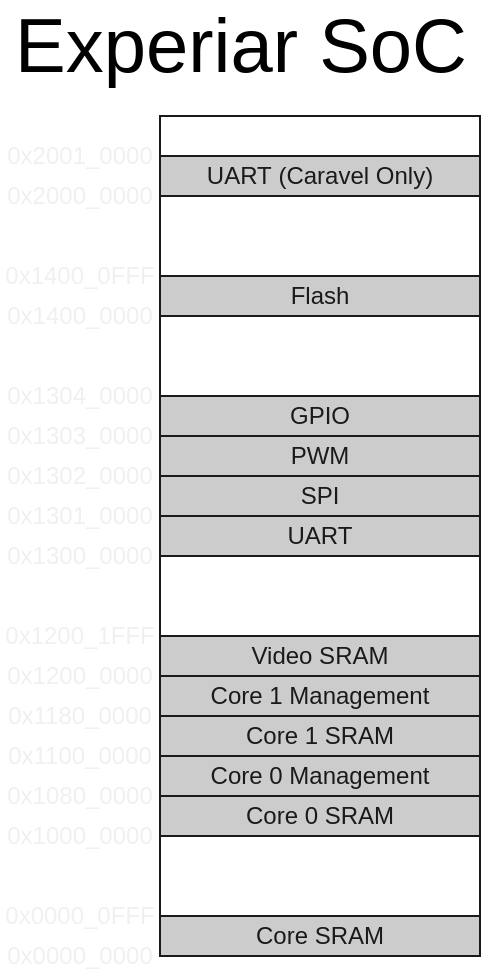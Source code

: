 <mxfile version="18.0.6" type="device"><diagram id="iUtDGY4fhe3qvQA1GORB" name="Page-1"><mxGraphModel dx="2062" dy="1225" grid="1" gridSize="10" guides="1" tooltips="1" connect="1" arrows="1" fold="1" page="1" pageScale="1" pageWidth="1600" pageHeight="900" math="0" shadow="0"><root><mxCell id="0"/><mxCell id="1" parent="0"/><mxCell id="_wGsAjU7DNXKV_CNqWeB-16" value="" style="rounded=0;whiteSpace=wrap;html=1;strokeColor=#1A1A1A;" parent="1" vertex="1"><mxGeometry x="440" y="300" width="160" height="420" as="geometry"/></mxCell><mxCell id="_wGsAjU7DNXKV_CNqWeB-17" value="&lt;font color=&quot;#1a1a1a&quot;&gt;Core SRAM&lt;/font&gt;" style="rounded=0;whiteSpace=wrap;html=1;fillColor=#CCCCCC;strokeColor=#1A1A1A;" parent="1" vertex="1"><mxGeometry x="440" y="700" width="160" height="20" as="geometry"/></mxCell><mxCell id="_wGsAjU7DNXKV_CNqWeB-19" value="&lt;font color=&quot;#1a1a1a&quot;&gt;Core 0 SRAM&lt;/font&gt;" style="rounded=0;whiteSpace=wrap;html=1;fillColor=#CCCCCC;strokeColor=#1A1A1A;" parent="1" vertex="1"><mxGeometry x="440" y="640" width="160" height="20" as="geometry"/></mxCell><mxCell id="_wGsAjU7DNXKV_CNqWeB-20" value="&lt;font color=&quot;#1a1a1a&quot;&gt;Core 0&amp;nbsp;&lt;/font&gt;&lt;span style=&quot;color: rgb(26, 26, 26);&quot;&gt;M&lt;/span&gt;&lt;span style=&quot;color: rgb(26, 26, 26);&quot;&gt;anagement&lt;/span&gt;" style="rounded=0;whiteSpace=wrap;html=1;fillColor=#CCCCCC;strokeColor=#1A1A1A;" parent="1" vertex="1"><mxGeometry x="440" y="620" width="160" height="20" as="geometry"/></mxCell><mxCell id="_wGsAjU7DNXKV_CNqWeB-21" value="&lt;font color=&quot;#1a1a1a&quot;&gt;Core 1 SRAM&lt;/font&gt;" style="rounded=0;whiteSpace=wrap;html=1;fillColor=#CCCCCC;strokeColor=#1A1A1A;" parent="1" vertex="1"><mxGeometry x="440" y="600" width="160" height="20" as="geometry"/></mxCell><mxCell id="_wGsAjU7DNXKV_CNqWeB-22" value="&lt;font color=&quot;#1a1a1a&quot;&gt;Core 1 Management&lt;/font&gt;" style="rounded=0;whiteSpace=wrap;html=1;fillColor=#CCCCCC;strokeColor=#1A1A1A;" parent="1" vertex="1"><mxGeometry x="440" y="580" width="160" height="20" as="geometry"/></mxCell><mxCell id="_wGsAjU7DNXKV_CNqWeB-23" value="&lt;font color=&quot;#1a1a1a&quot;&gt;UART&lt;/font&gt;" style="rounded=0;whiteSpace=wrap;html=1;fillColor=#CCCCCC;strokeColor=#1A1A1A;" parent="1" vertex="1"><mxGeometry x="440" y="500" width="160" height="20" as="geometry"/></mxCell><mxCell id="_wGsAjU7DNXKV_CNqWeB-25" value="&lt;font color=&quot;#1a1a1a&quot;&gt;SPI&lt;/font&gt;" style="rounded=0;whiteSpace=wrap;html=1;fillColor=#CCCCCC;strokeColor=#1A1A1A;" parent="1" vertex="1"><mxGeometry x="440" y="480" width="160" height="20" as="geometry"/></mxCell><mxCell id="_wGsAjU7DNXKV_CNqWeB-26" value="&lt;font color=&quot;#1a1a1a&quot;&gt;PWM&lt;/font&gt;" style="rounded=0;whiteSpace=wrap;html=1;fillColor=#CCCCCC;strokeColor=#1A1A1A;" parent="1" vertex="1"><mxGeometry x="440" y="460" width="160" height="20" as="geometry"/></mxCell><mxCell id="_wGsAjU7DNXKV_CNqWeB-27" value="&lt;font color=&quot;#1a1a1a&quot;&gt;GPIO&lt;/font&gt;" style="rounded=0;whiteSpace=wrap;html=1;fillColor=#CCCCCC;strokeColor=#1A1A1A;" parent="1" vertex="1"><mxGeometry x="440" y="440" width="160" height="20" as="geometry"/></mxCell><mxCell id="_wGsAjU7DNXKV_CNqWeB-28" value="&lt;font color=&quot;#f0f0f0&quot;&gt;0x0000_0000&lt;/font&gt;" style="text;html=1;strokeColor=none;fillColor=none;align=center;verticalAlign=middle;whiteSpace=wrap;rounded=0;fontColor=#1A1A1A;" parent="1" vertex="1"><mxGeometry x="360" y="710" width="80" height="20" as="geometry"/></mxCell><mxCell id="_wGsAjU7DNXKV_CNqWeB-31" value="&lt;font color=&quot;#f0f0f0&quot;&gt;0x1000_0000&lt;/font&gt;" style="text;html=1;strokeColor=none;fillColor=none;align=center;verticalAlign=middle;whiteSpace=wrap;rounded=0;fontColor=#1A1A1A;" parent="1" vertex="1"><mxGeometry x="360" y="650" width="80" height="20" as="geometry"/></mxCell><mxCell id="_wGsAjU7DNXKV_CNqWeB-32" value="&lt;font color=&quot;#f0f0f0&quot;&gt;0x0000_0FFF&lt;/font&gt;" style="text;html=1;strokeColor=none;fillColor=none;align=center;verticalAlign=middle;whiteSpace=wrap;rounded=0;fontColor=#1A1A1A;" parent="1" vertex="1"><mxGeometry x="360" y="690" width="80" height="20" as="geometry"/></mxCell><mxCell id="_wGsAjU7DNXKV_CNqWeB-33" value="&lt;font color=&quot;#f0f0f0&quot;&gt;0x1080_0000&lt;/font&gt;" style="text;html=1;strokeColor=none;fillColor=none;align=center;verticalAlign=middle;whiteSpace=wrap;rounded=0;fontColor=#1A1A1A;" parent="1" vertex="1"><mxGeometry x="360" y="630" width="80" height="20" as="geometry"/></mxCell><mxCell id="_wGsAjU7DNXKV_CNqWeB-34" value="&lt;font color=&quot;#f0f0f0&quot;&gt;0x1100_0000&lt;/font&gt;" style="text;html=1;strokeColor=none;fillColor=none;align=center;verticalAlign=middle;whiteSpace=wrap;rounded=0;fontColor=#1A1A1A;" parent="1" vertex="1"><mxGeometry x="360" y="610" width="80" height="20" as="geometry"/></mxCell><mxCell id="_wGsAjU7DNXKV_CNqWeB-35" value="&lt;font color=&quot;#f0f0f0&quot;&gt;0x1180_0000&lt;/font&gt;" style="text;html=1;strokeColor=none;fillColor=none;align=center;verticalAlign=middle;whiteSpace=wrap;rounded=0;fontColor=#1A1A1A;" parent="1" vertex="1"><mxGeometry x="360" y="590" width="80" height="20" as="geometry"/></mxCell><mxCell id="_wGsAjU7DNXKV_CNqWeB-36" value="&lt;font color=&quot;#f0f0f0&quot;&gt;0x1200_0000&lt;/font&gt;" style="text;html=1;strokeColor=none;fillColor=none;align=center;verticalAlign=middle;whiteSpace=wrap;rounded=0;fontColor=#1A1A1A;" parent="1" vertex="1"><mxGeometry x="360" y="570" width="80" height="20" as="geometry"/></mxCell><mxCell id="_wGsAjU7DNXKV_CNqWeB-37" value="&lt;font color=&quot;#f0f0f0&quot;&gt;0x1300_0000&lt;/font&gt;" style="text;html=1;strokeColor=none;fillColor=none;align=center;verticalAlign=middle;whiteSpace=wrap;rounded=0;fontColor=#1A1A1A;" parent="1" vertex="1"><mxGeometry x="360" y="510" width="80" height="20" as="geometry"/></mxCell><mxCell id="_wGsAjU7DNXKV_CNqWeB-38" value="&lt;font color=&quot;#1a1a1a&quot;&gt;Video SRAM&lt;/font&gt;" style="rounded=0;whiteSpace=wrap;html=1;fillColor=#CCCCCC;strokeColor=#1A1A1A;" parent="1" vertex="1"><mxGeometry x="440" y="560" width="160" height="20" as="geometry"/></mxCell><mxCell id="_wGsAjU7DNXKV_CNqWeB-39" value="&lt;font color=&quot;#f0f0f0&quot;&gt;0x1200_1FFF&lt;/font&gt;" style="text;html=1;strokeColor=none;fillColor=none;align=center;verticalAlign=middle;whiteSpace=wrap;rounded=0;fontColor=#1A1A1A;" parent="1" vertex="1"><mxGeometry x="360" y="550" width="80" height="20" as="geometry"/></mxCell><mxCell id="_wGsAjU7DNXKV_CNqWeB-40" value="&lt;font color=&quot;#f0f0f0&quot;&gt;0x1301_0000&lt;/font&gt;" style="text;html=1;strokeColor=none;fillColor=none;align=center;verticalAlign=middle;whiteSpace=wrap;rounded=0;fontColor=#1A1A1A;" parent="1" vertex="1"><mxGeometry x="360" y="490" width="80" height="20" as="geometry"/></mxCell><mxCell id="_wGsAjU7DNXKV_CNqWeB-41" value="&lt;font color=&quot;#f0f0f0&quot;&gt;0x1302_0000&lt;/font&gt;" style="text;html=1;strokeColor=none;fillColor=none;align=center;verticalAlign=middle;whiteSpace=wrap;rounded=0;fontColor=#1A1A1A;" parent="1" vertex="1"><mxGeometry x="360" y="470" width="80" height="20" as="geometry"/></mxCell><mxCell id="_wGsAjU7DNXKV_CNqWeB-42" value="&lt;font color=&quot;#f0f0f0&quot;&gt;0x1303_0000&lt;/font&gt;" style="text;html=1;strokeColor=none;fillColor=none;align=center;verticalAlign=middle;whiteSpace=wrap;rounded=0;fontColor=#1A1A1A;" parent="1" vertex="1"><mxGeometry x="360" y="450" width="80" height="20" as="geometry"/></mxCell><mxCell id="_wGsAjU7DNXKV_CNqWeB-47" value="&lt;font color=&quot;#f0f0f0&quot;&gt;0x1304_0000&lt;/font&gt;" style="text;html=1;strokeColor=none;fillColor=none;align=center;verticalAlign=middle;whiteSpace=wrap;rounded=0;fontColor=#1A1A1A;" parent="1" vertex="1"><mxGeometry x="360" y="430" width="80" height="20" as="geometry"/></mxCell><mxCell id="BRgQLv9VpMQa9XIwTm9n-1" value="&lt;font color=&quot;#1a1a1a&quot;&gt;UART&amp;nbsp;&lt;/font&gt;&lt;span style=&quot;color: rgb(26, 26, 26);&quot;&gt;(Caravel Only)&lt;/span&gt;" style="rounded=0;whiteSpace=wrap;html=1;fillColor=#CCCCCC;strokeColor=#1A1A1A;" parent="1" vertex="1"><mxGeometry x="440" y="320" width="160" height="20" as="geometry"/></mxCell><mxCell id="BRgQLv9VpMQa9XIwTm9n-3" value="&lt;font color=&quot;#f0f0f0&quot;&gt;0x2000_0000&lt;/font&gt;" style="text;html=1;strokeColor=none;fillColor=none;align=center;verticalAlign=middle;whiteSpace=wrap;rounded=0;fontColor=#1A1A1A;" parent="1" vertex="1"><mxGeometry x="360" y="330" width="80" height="20" as="geometry"/></mxCell><mxCell id="BRgQLv9VpMQa9XIwTm9n-4" value="&lt;font color=&quot;#f0f0f0&quot;&gt;0x2001_0000&lt;/font&gt;" style="text;html=1;strokeColor=none;fillColor=none;align=center;verticalAlign=middle;whiteSpace=wrap;rounded=0;fontColor=#1A1A1A;" parent="1" vertex="1"><mxGeometry x="360" y="310" width="80" height="20" as="geometry"/></mxCell><mxCell id="YDPcPtYYMBaXPKP6G_ns-1" value="&lt;font color=&quot;#1a1a1a&quot;&gt;Flash&lt;/font&gt;" style="rounded=0;whiteSpace=wrap;html=1;fillColor=#CCCCCC;strokeColor=#1A1A1A;" vertex="1" parent="1"><mxGeometry x="440" y="380" width="160" height="20" as="geometry"/></mxCell><mxCell id="YDPcPtYYMBaXPKP6G_ns-2" value="&lt;font color=&quot;#f0f0f0&quot;&gt;0x1400_0000&lt;/font&gt;" style="text;html=1;strokeColor=none;fillColor=none;align=center;verticalAlign=middle;whiteSpace=wrap;rounded=0;fontColor=#1A1A1A;" vertex="1" parent="1"><mxGeometry x="360" y="390" width="80" height="20" as="geometry"/></mxCell><mxCell id="YDPcPtYYMBaXPKP6G_ns-3" value="&lt;font color=&quot;#f0f0f0&quot;&gt;0x1400_0FFF&lt;/font&gt;" style="text;html=1;strokeColor=none;fillColor=none;align=center;verticalAlign=middle;whiteSpace=wrap;rounded=0;fontColor=#1A1A1A;" vertex="1" parent="1"><mxGeometry x="360" y="370" width="80" height="20" as="geometry"/></mxCell><mxCell id="YDPcPtYYMBaXPKP6G_ns-4" value="&lt;font style=&quot;font-size: 38px;&quot;&gt;Experiar SoC&lt;/font&gt;" style="text;html=1;align=center;verticalAlign=middle;resizable=0;points=[];autosize=1;strokeColor=none;fillColor=none;" vertex="1" parent="1"><mxGeometry x="360" y="250" width="240" height="30" as="geometry"/></mxCell></root></mxGraphModel></diagram></mxfile>